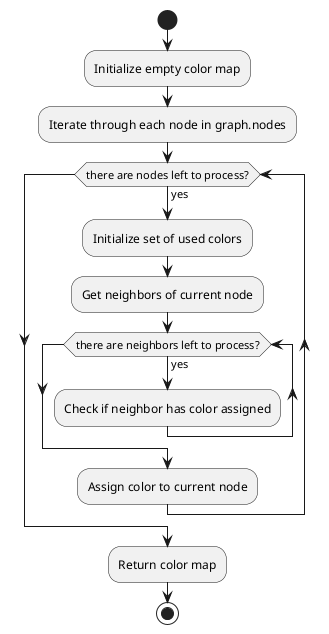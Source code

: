 @startuml

start
:Initialize empty color map;
:Iterate through each node in graph.nodes;
while (there are nodes left to process?) is (yes)
    :Initialize set of used colors;
    :Get neighbors of current node;
    while (there are neighbors left to process?) is (yes)
        :Check if neighbor has color assigned;
    endwhile
    :Assign color to current node;
endwhile
:Return color map;
stop

@enduml
